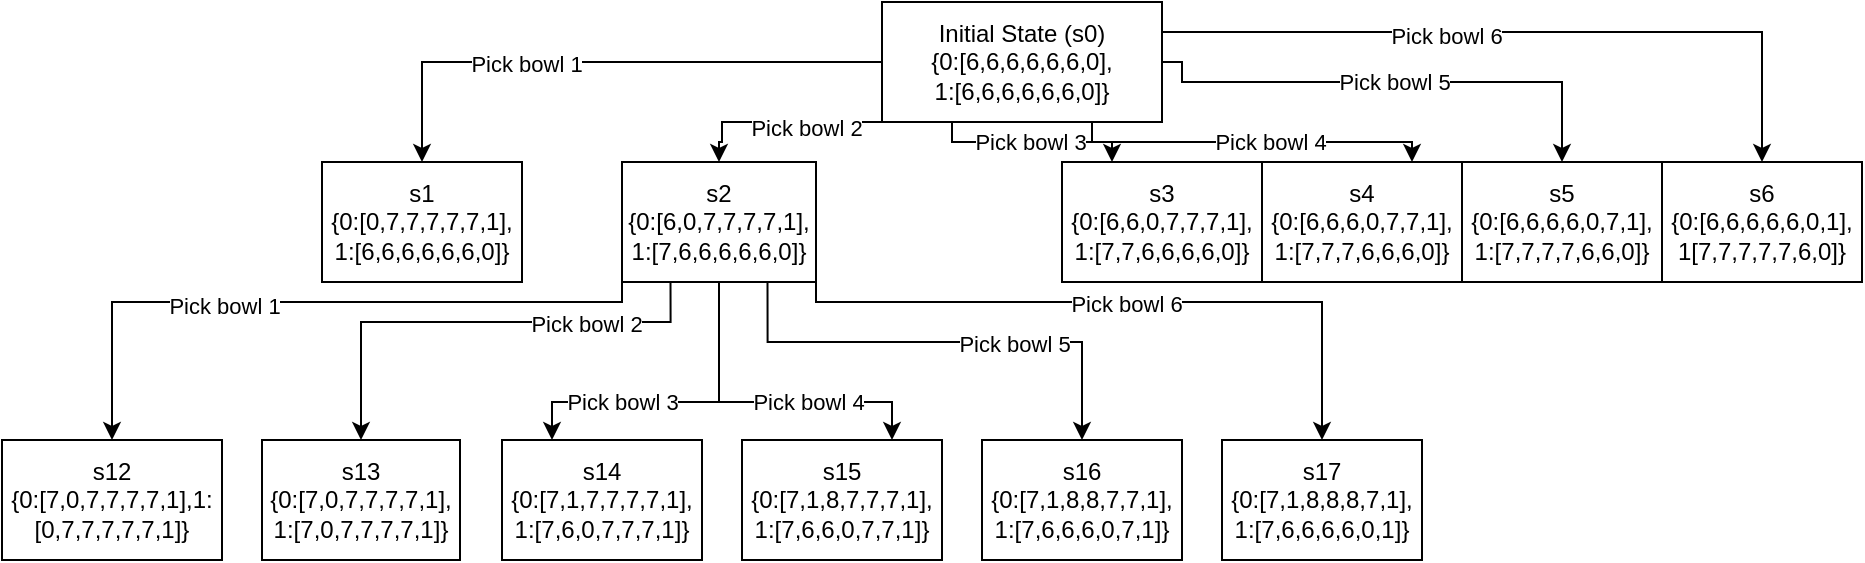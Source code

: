<mxfile version="17.1.3" type="onedrive"><diagram id="S3ApI9xIz7LzZPCNrhHC" name="Page-1"><mxGraphModel grid="0" gridSize="10" guides="1" tooltips="1" connect="1" arrows="1" page="0" fold="1" pageScale="1" pageWidth="1200" pageHeight="1600" math="0" shadow="0"><root><mxCell id="0"/><mxCell id="1" parent="0"/><mxCell id="_m1mXamWAVuRRte_IOha-9" style="edgeStyle=orthogonalEdgeStyle;rounded=0;orthogonalLoop=1;jettySize=auto;html=1;exitX=0;exitY=0.5;exitDx=0;exitDy=0;entryX=0.5;entryY=0;entryDx=0;entryDy=0;" edge="1" parent="1" source="_m1mXamWAVuRRte_IOha-1" target="_m1mXamWAVuRRte_IOha-2"><mxGeometry relative="1" as="geometry"/></mxCell><mxCell id="_m1mXamWAVuRRte_IOha-10" value="Pick bowl 1" style="edgeLabel;html=1;align=center;verticalAlign=middle;resizable=0;points=[];" connectable="0" vertex="1" parent="_m1mXamWAVuRRte_IOha-9"><mxGeometry x="0.276" y="1" relative="1" as="geometry"><mxPoint as="offset"/></mxGeometry></mxCell><mxCell id="_m1mXamWAVuRRte_IOha-16" style="edgeStyle=orthogonalEdgeStyle;rounded=0;orthogonalLoop=1;jettySize=auto;html=1;exitX=0.25;exitY=1;exitDx=0;exitDy=0;entryX=0.5;entryY=0;entryDx=0;entryDy=0;" edge="1" parent="1" source="_m1mXamWAVuRRte_IOha-1" target="_m1mXamWAVuRRte_IOha-11"><mxGeometry relative="1" as="geometry"><Array as="points"><mxPoint x="470" y="60"/><mxPoint x="470" y="70"/><mxPoint x="468" y="70"/></Array></mxGeometry></mxCell><mxCell id="_m1mXamWAVuRRte_IOha-17" value="Pick bowl 2" style="edgeLabel;html=1;align=center;verticalAlign=middle;resizable=0;points=[];" connectable="0" vertex="1" parent="_m1mXamWAVuRRte_IOha-16"><mxGeometry x="0.072" y="3" relative="1" as="geometry"><mxPoint as="offset"/></mxGeometry></mxCell><mxCell id="_m1mXamWAVuRRte_IOha-18" value="Pick bowl 3" style="edgeStyle=orthogonalEdgeStyle;rounded=0;orthogonalLoop=1;jettySize=auto;html=1;exitX=0.25;exitY=1;exitDx=0;exitDy=0;entryX=0.25;entryY=0;entryDx=0;entryDy=0;" edge="1" parent="1" source="_m1mXamWAVuRRte_IOha-1" target="_m1mXamWAVuRRte_IOha-12"><mxGeometry x="-0.028" relative="1" as="geometry"><Array as="points"><mxPoint x="593" y="70"/><mxPoint x="488" y="70"/></Array><mxPoint as="offset"/></mxGeometry></mxCell><mxCell id="_m1mXamWAVuRRte_IOha-19" value="Pick bowl 4" style="edgeStyle=orthogonalEdgeStyle;rounded=0;orthogonalLoop=1;jettySize=auto;html=1;exitX=0.75;exitY=1;exitDx=0;exitDy=0;entryX=0.75;entryY=0;entryDx=0;entryDy=0;" edge="1" parent="1" source="_m1mXamWAVuRRte_IOha-1" target="_m1mXamWAVuRRte_IOha-13"><mxGeometry x="0.097" relative="1" as="geometry"><Array as="points"><mxPoint x="678" y="70"/><mxPoint x="783" y="70"/></Array><mxPoint as="offset"/></mxGeometry></mxCell><mxCell id="_m1mXamWAVuRRte_IOha-20" style="edgeStyle=orthogonalEdgeStyle;rounded=0;orthogonalLoop=1;jettySize=auto;html=1;exitX=1;exitY=0.5;exitDx=0;exitDy=0;entryX=0.5;entryY=0;entryDx=0;entryDy=0;" edge="1" parent="1" source="_m1mXamWAVuRRte_IOha-1" target="_m1mXamWAVuRRte_IOha-14"><mxGeometry relative="1" as="geometry"><Array as="points"><mxPoint x="700" y="30"/><mxPoint x="700" y="40"/><mxPoint x="890" y="40"/></Array></mxGeometry></mxCell><mxCell id="_m1mXamWAVuRRte_IOha-21" value="Pick bowl 5" style="edgeLabel;html=1;align=center;verticalAlign=middle;resizable=0;points=[];" connectable="0" vertex="1" parent="_m1mXamWAVuRRte_IOha-20"><mxGeometry x="-0.272" y="1" relative="1" as="geometry"><mxPoint x="35" y="1" as="offset"/></mxGeometry></mxCell><mxCell id="_m1mXamWAVuRRte_IOha-22" style="edgeStyle=orthogonalEdgeStyle;rounded=0;orthogonalLoop=1;jettySize=auto;html=1;exitX=1;exitY=0.25;exitDx=0;exitDy=0;entryX=0.5;entryY=0;entryDx=0;entryDy=0;" edge="1" parent="1" source="_m1mXamWAVuRRte_IOha-1" target="_m1mXamWAVuRRte_IOha-15"><mxGeometry relative="1" as="geometry"><Array as="points"><mxPoint x="990" y="15"/></Array></mxGeometry></mxCell><mxCell id="_m1mXamWAVuRRte_IOha-23" value="Pick bowl 6" style="edgeLabel;html=1;align=center;verticalAlign=middle;resizable=0;points=[];" connectable="0" vertex="1" parent="_m1mXamWAVuRRte_IOha-22"><mxGeometry x="0.004" y="-1" relative="1" as="geometry"><mxPoint x="-41" y="1" as="offset"/></mxGeometry></mxCell><mxCell id="_m1mXamWAVuRRte_IOha-1" value="Initial State (s0)&lt;br&gt;{0:[6,6,6,6,6,6,0],&lt;br&gt;1:[6,6,6,6,6,6,0]}" style="rounded=0;whiteSpace=wrap;html=1;" vertex="1" parent="1"><mxGeometry x="550" width="140" height="60" as="geometry"/></mxCell><mxCell id="_m1mXamWAVuRRte_IOha-2" value="s1&lt;br&gt;{0:[0,7,7,7,7,7,1],&lt;br&gt;1:[6,6,6,6,6,6,0]}" style="rounded=0;whiteSpace=wrap;html=1;" vertex="1" parent="1"><mxGeometry x="270" y="80" width="100" height="60" as="geometry"/></mxCell><mxCell id="_m1mXamWAVuRRte_IOha-53" style="edgeStyle=orthogonalEdgeStyle;rounded=0;orthogonalLoop=1;jettySize=auto;html=1;exitX=0;exitY=1;exitDx=0;exitDy=0;entryX=0.5;entryY=0;entryDx=0;entryDy=0;" edge="1" parent="1" source="_m1mXamWAVuRRte_IOha-11" target="_m1mXamWAVuRRte_IOha-29"><mxGeometry relative="1" as="geometry"><Array as="points"><mxPoint x="203" y="150"/><mxPoint x="-15" y="150"/></Array></mxGeometry></mxCell><mxCell id="_m1mXamWAVuRRte_IOha-54" value="Pick bowl 1" style="edgeLabel;html=1;align=center;verticalAlign=middle;resizable=0;points=[];" connectable="0" vertex="1" parent="_m1mXamWAVuRRte_IOha-53"><mxGeometry x="0.251" y="2" relative="1" as="geometry"><mxPoint as="offset"/></mxGeometry></mxCell><mxCell id="_m1mXamWAVuRRte_IOha-55" style="edgeStyle=orthogonalEdgeStyle;rounded=0;orthogonalLoop=1;jettySize=auto;html=1;exitX=0.25;exitY=1;exitDx=0;exitDy=0;entryX=0.5;entryY=0;entryDx=0;entryDy=0;" edge="1" parent="1" source="_m1mXamWAVuRRte_IOha-11" target="_m1mXamWAVuRRte_IOha-30"><mxGeometry relative="1" as="geometry"><Array as="points"><mxPoint x="444" y="160"/><mxPoint x="290" y="160"/></Array></mxGeometry></mxCell><mxCell id="_m1mXamWAVuRRte_IOha-56" value="Pick bowl 2" style="edgeLabel;html=1;align=center;verticalAlign=middle;resizable=0;points=[];" connectable="0" vertex="1" parent="_m1mXamWAVuRRte_IOha-55"><mxGeometry x="0.34" y="1" relative="1" as="geometry"><mxPoint x="94" as="offset"/></mxGeometry></mxCell><mxCell id="_m1mXamWAVuRRte_IOha-57" value="Pick bowl 3" style="edgeStyle=orthogonalEdgeStyle;rounded=0;orthogonalLoop=1;jettySize=auto;html=1;exitX=0.5;exitY=1;exitDx=0;exitDy=0;entryX=0.25;entryY=0;entryDx=0;entryDy=0;" edge="1" parent="1" source="_m1mXamWAVuRRte_IOha-11" target="_m1mXamWAVuRRte_IOha-40"><mxGeometry x="0.336" relative="1" as="geometry"><Array as="points"><mxPoint x="469" y="200"/><mxPoint x="385" y="200"/></Array><mxPoint as="offset"/></mxGeometry></mxCell><mxCell id="_m1mXamWAVuRRte_IOha-58" value="Pick bowl 4" style="edgeStyle=orthogonalEdgeStyle;rounded=0;orthogonalLoop=1;jettySize=auto;html=1;exitX=0.5;exitY=1;exitDx=0;exitDy=0;entryX=0.75;entryY=0;entryDx=0;entryDy=0;" edge="1" parent="1" source="_m1mXamWAVuRRte_IOha-11" target="_m1mXamWAVuRRte_IOha-41"><mxGeometry x="0.258" relative="1" as="geometry"><Array as="points"><mxPoint x="469" y="200"/><mxPoint x="555" y="200"/></Array><mxPoint as="offset"/></mxGeometry></mxCell><mxCell id="_m1mXamWAVuRRte_IOha-59" style="edgeStyle=orthogonalEdgeStyle;rounded=0;orthogonalLoop=1;jettySize=auto;html=1;exitX=0.75;exitY=1;exitDx=0;exitDy=0;entryX=0.5;entryY=0;entryDx=0;entryDy=0;" edge="1" parent="1" source="_m1mXamWAVuRRte_IOha-11" target="_m1mXamWAVuRRte_IOha-42"><mxGeometry relative="1" as="geometry"><Array as="points"><mxPoint x="493" y="170"/><mxPoint x="650" y="170"/></Array></mxGeometry></mxCell><mxCell id="_m1mXamWAVuRRte_IOha-60" value="Pick bowl 5" style="edgeLabel;html=1;align=center;verticalAlign=middle;resizable=0;points=[];" connectable="0" vertex="1" parent="_m1mXamWAVuRRte_IOha-59"><mxGeometry x="0.293" y="-1" relative="1" as="geometry"><mxPoint as="offset"/></mxGeometry></mxCell><mxCell id="_m1mXamWAVuRRte_IOha-61" style="edgeStyle=orthogonalEdgeStyle;rounded=0;orthogonalLoop=1;jettySize=auto;html=1;exitX=1;exitY=1;exitDx=0;exitDy=0;entryX=0.5;entryY=0;entryDx=0;entryDy=0;" edge="1" parent="1" source="_m1mXamWAVuRRte_IOha-11" target="_m1mXamWAVuRRte_IOha-45"><mxGeometry relative="1" as="geometry"><mxPoint x="768" y="180" as="targetPoint"/><Array as="points"><mxPoint x="517" y="150"/><mxPoint x="770" y="150"/></Array></mxGeometry></mxCell><mxCell id="_m1mXamWAVuRRte_IOha-62" value="Pick bowl 6" style="edgeLabel;html=1;align=center;verticalAlign=middle;resizable=0;points=[];" connectable="0" vertex="1" parent="_m1mXamWAVuRRte_IOha-61"><mxGeometry x="-0.006" y="-1" relative="1" as="geometry"><mxPoint as="offset"/></mxGeometry></mxCell><mxCell id="_m1mXamWAVuRRte_IOha-11" value="s2&lt;br&gt;{0:[6,0,7,7,7,7,1],&lt;br&gt;1:[7,6,6,6,6,6,0]}" style="rounded=0;whiteSpace=wrap;html=1;" vertex="1" parent="1"><mxGeometry x="420" y="80" width="97" height="60" as="geometry"/></mxCell><mxCell id="_m1mXamWAVuRRte_IOha-12" value="s3&lt;br&gt;{0:[6,6,0,7,7,7,1],&lt;br&gt;1:[7,7,6,6,6,6,0]}" style="rounded=0;whiteSpace=wrap;html=1;" vertex="1" parent="1"><mxGeometry x="640" y="80" width="100" height="60" as="geometry"/></mxCell><mxCell id="_m1mXamWAVuRRte_IOha-13" value="s4&lt;br&gt;{0:[6,6,6,0,7,7,1],&lt;br&gt;1:[7,7,7,6,6,6,0]}" style="rounded=0;whiteSpace=wrap;html=1;" vertex="1" parent="1"><mxGeometry x="740" y="80" width="100" height="60" as="geometry"/></mxCell><mxCell id="_m1mXamWAVuRRte_IOha-14" value="s5&lt;br&gt;{0:[6,6,6,6,0,7,1],&lt;br&gt;1:[7,7,7,7,6,6,0]}" style="rounded=0;whiteSpace=wrap;html=1;" vertex="1" parent="1"><mxGeometry x="840" y="80" width="100" height="60" as="geometry"/></mxCell><mxCell id="_m1mXamWAVuRRte_IOha-15" value="s6&lt;br&gt;{0:[6,6,6,6,6,0,1],&lt;br&gt;1[7,7,7,7,7,6,0]}" style="rounded=0;whiteSpace=wrap;html=1;" vertex="1" parent="1"><mxGeometry x="940" y="80" width="100" height="60" as="geometry"/></mxCell><mxCell id="_m1mXamWAVuRRte_IOha-29" value="s12&lt;br&gt;{0:[7,0,7,7,7,7,1],1:[0,7,7,7,7,7,1]}&lt;br&gt;" style="rounded=0;whiteSpace=wrap;html=1;" vertex="1" parent="1"><mxGeometry x="110" y="219" width="110" height="60" as="geometry"/></mxCell><mxCell id="_m1mXamWAVuRRte_IOha-30" value="s13&lt;br&gt;{0:[7,0,7,7,7,7,1],&lt;br&gt;1:[7,0,7,7,7,7,1]}&lt;br&gt;" style="rounded=0;whiteSpace=wrap;html=1;" vertex="1" parent="1"><mxGeometry x="240" y="219" width="99" height="60" as="geometry"/></mxCell><mxCell id="_m1mXamWAVuRRte_IOha-40" value="s14&lt;br&gt;{0:[7,1,7,7,7,7,1],&lt;br&gt;1:[7,6,0,7,7,7,1]}&lt;br&gt;" style="rounded=0;whiteSpace=wrap;html=1;" vertex="1" parent="1"><mxGeometry x="360" y="219" width="100" height="60" as="geometry"/></mxCell><mxCell id="_m1mXamWAVuRRte_IOha-41" value="s15&lt;br&gt;{0:[7,1,8,7,7,7,1],&lt;br&gt;1:[7,6,6,0,7,7,1]}" style="rounded=0;whiteSpace=wrap;html=1;" vertex="1" parent="1"><mxGeometry x="480" y="219" width="100" height="60" as="geometry"/></mxCell><mxCell id="_m1mXamWAVuRRte_IOha-42" value="s16&lt;br&gt;{0:[7,1,8,8,7,7,1],&lt;br&gt;1:[7,6,6,6,0,7,1]}&lt;br&gt;" style="rounded=0;whiteSpace=wrap;html=1;" vertex="1" parent="1"><mxGeometry x="600" y="219" width="100" height="60" as="geometry"/></mxCell><mxCell id="_m1mXamWAVuRRte_IOha-45" value="s17&lt;br&gt;{0:[7,1,8,8,8,7,1],&lt;br&gt;1:[7,6,6,6,6,0,1]}" style="rounded=0;whiteSpace=wrap;html=1;" vertex="1" parent="1"><mxGeometry x="720" y="219" width="100" height="60" as="geometry"/></mxCell></root></mxGraphModel></diagram></mxfile>